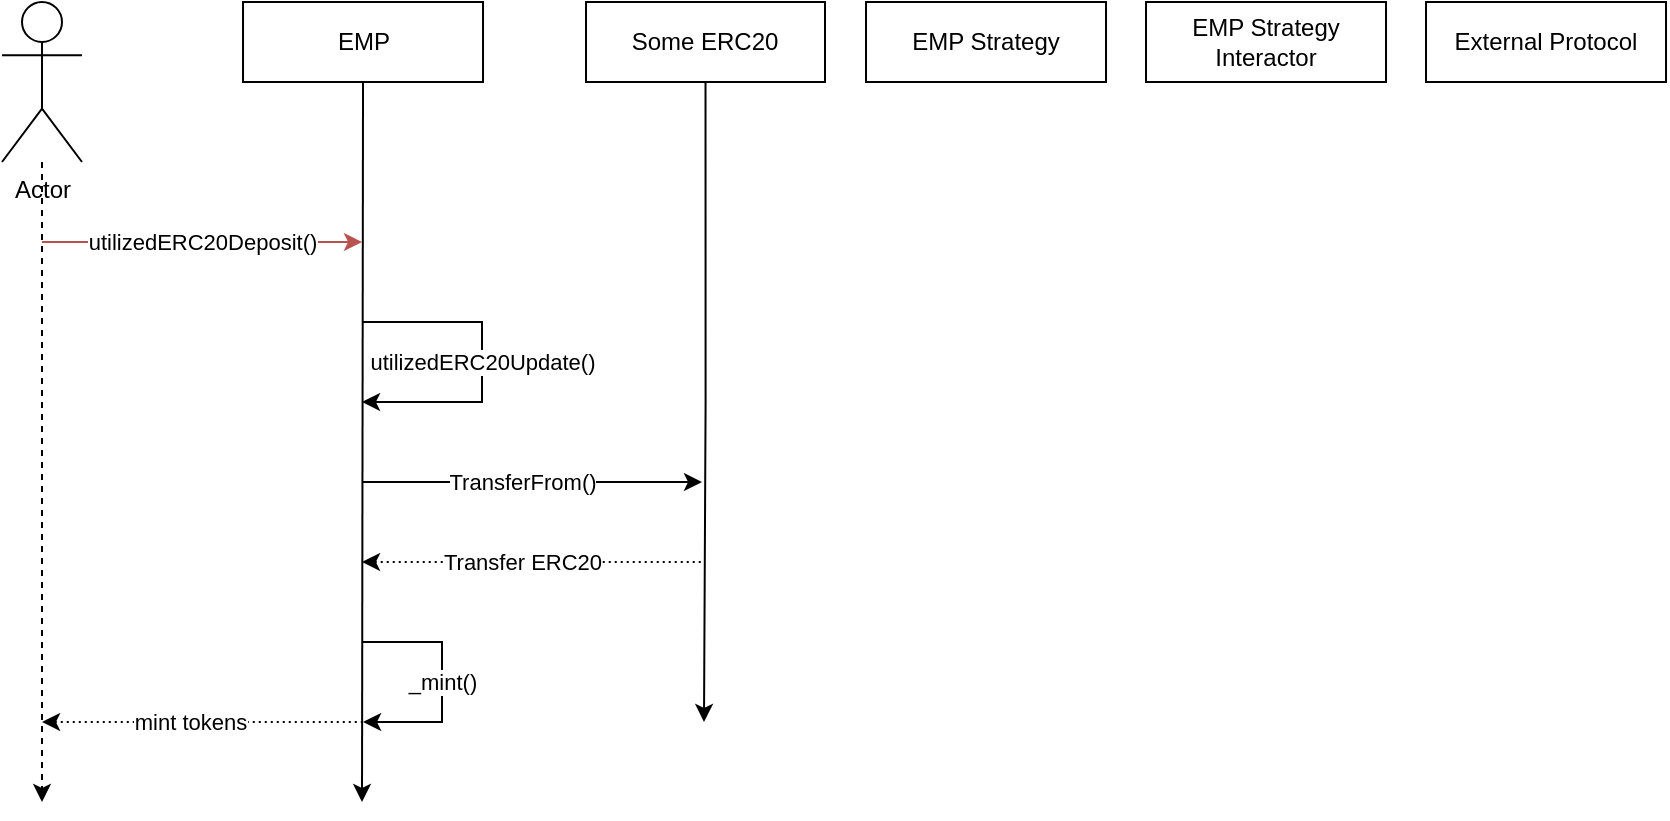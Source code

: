 <mxfile version="24.8.3">
  <diagram name="Page-1" id="pazCaoZUeLf8iRMA3fpz">
    <mxGraphModel dx="956" dy="497" grid="1" gridSize="10" guides="1" tooltips="1" connect="1" arrows="1" fold="1" page="1" pageScale="1" pageWidth="850" pageHeight="1100" math="0" shadow="0">
      <root>
        <mxCell id="0" />
        <mxCell id="1" parent="0" />
        <mxCell id="fR324A7tiwtD0hRDOKzB-23" style="edgeStyle=orthogonalEdgeStyle;rounded=0;orthogonalLoop=1;jettySize=auto;html=1;exitX=0.5;exitY=1;exitDx=0;exitDy=0;" edge="1" parent="1" source="fR324A7tiwtD0hRDOKzB-1">
          <mxGeometry relative="1" as="geometry">
            <mxPoint x="220" y="440" as="targetPoint" />
          </mxGeometry>
        </mxCell>
        <mxCell id="fR324A7tiwtD0hRDOKzB-1" value="EMP" style="rounded=0;whiteSpace=wrap;html=1;" vertex="1" parent="1">
          <mxGeometry x="160.51" y="40" width="120" height="40" as="geometry" />
        </mxCell>
        <mxCell id="fR324A7tiwtD0hRDOKzB-2" value="EMP Strategy" style="rounded=0;whiteSpace=wrap;html=1;" vertex="1" parent="1">
          <mxGeometry x="472.01" y="40" width="120" height="40" as="geometry" />
        </mxCell>
        <mxCell id="fR324A7tiwtD0hRDOKzB-3" value="EMP Strategy Interactor" style="rounded=0;whiteSpace=wrap;html=1;" vertex="1" parent="1">
          <mxGeometry x="612.01" y="40" width="120" height="40" as="geometry" />
        </mxCell>
        <mxCell id="fR324A7tiwtD0hRDOKzB-8" value="External Protocol" style="rounded=0;whiteSpace=wrap;html=1;" vertex="1" parent="1">
          <mxGeometry x="752.01" y="40" width="120" height="40" as="geometry" />
        </mxCell>
        <mxCell id="fR324A7tiwtD0hRDOKzB-19" style="edgeStyle=orthogonalEdgeStyle;rounded=0;orthogonalLoop=1;jettySize=auto;html=1;endArrow=classic;endFill=1;fillColor=#f8cecc;strokeColor=#b85450;" edge="1" parent="1">
          <mxGeometry relative="1" as="geometry">
            <mxPoint x="220" y="160" as="targetPoint" />
            <mxPoint x="60" y="160" as="sourcePoint" />
          </mxGeometry>
        </mxCell>
        <mxCell id="fR324A7tiwtD0hRDOKzB-20" value="utilizedERC20Deposit()" style="edgeLabel;html=1;align=center;verticalAlign=middle;resizable=0;points=[];" vertex="1" connectable="0" parent="fR324A7tiwtD0hRDOKzB-19">
          <mxGeometry x="0.175" y="1" relative="1" as="geometry">
            <mxPoint x="-14" y="1" as="offset" />
          </mxGeometry>
        </mxCell>
        <mxCell id="fR324A7tiwtD0hRDOKzB-25" style="edgeStyle=orthogonalEdgeStyle;rounded=0;orthogonalLoop=1;jettySize=auto;html=1;dashed=1;" edge="1" parent="1" source="fR324A7tiwtD0hRDOKzB-15">
          <mxGeometry relative="1" as="geometry">
            <mxPoint x="60" y="440" as="targetPoint" />
            <Array as="points">
              <mxPoint x="60" y="320" />
            </Array>
          </mxGeometry>
        </mxCell>
        <mxCell id="fR324A7tiwtD0hRDOKzB-15" value="Actor" style="shape=umlActor;verticalLabelPosition=bottom;verticalAlign=top;html=1;outlineConnect=0;" vertex="1" parent="1">
          <mxGeometry x="40" y="40" width="40" height="80" as="geometry" />
        </mxCell>
        <mxCell id="fR324A7tiwtD0hRDOKzB-24" style="edgeStyle=orthogonalEdgeStyle;rounded=0;orthogonalLoop=1;jettySize=auto;html=1;exitX=0.5;exitY=1;exitDx=0;exitDy=0;" edge="1" parent="1" source="fR324A7tiwtD0hRDOKzB-18">
          <mxGeometry relative="1" as="geometry">
            <mxPoint x="391" y="400" as="targetPoint" />
          </mxGeometry>
        </mxCell>
        <mxCell id="fR324A7tiwtD0hRDOKzB-18" value="Some ERC20" style="rounded=0;whiteSpace=wrap;html=1;" vertex="1" parent="1">
          <mxGeometry x="332.01" y="40" width="119.49" height="40" as="geometry" />
        </mxCell>
        <mxCell id="fR324A7tiwtD0hRDOKzB-26" style="edgeStyle=orthogonalEdgeStyle;rounded=0;orthogonalLoop=1;jettySize=auto;html=1;endArrow=classic;endFill=1;" edge="1" parent="1">
          <mxGeometry relative="1" as="geometry">
            <mxPoint x="220" y="240" as="targetPoint" />
            <mxPoint x="220" y="200" as="sourcePoint" />
            <Array as="points">
              <mxPoint x="280" y="200" />
              <mxPoint x="280" y="240" />
            </Array>
          </mxGeometry>
        </mxCell>
        <mxCell id="fR324A7tiwtD0hRDOKzB-31" value="utilizedERC20Update()" style="edgeLabel;html=1;align=center;verticalAlign=middle;resizable=0;points=[];" vertex="1" connectable="0" parent="fR324A7tiwtD0hRDOKzB-26">
          <mxGeometry y="-2" relative="1" as="geometry">
            <mxPoint x="2" as="offset" />
          </mxGeometry>
        </mxCell>
        <mxCell id="fR324A7tiwtD0hRDOKzB-29" style="edgeStyle=orthogonalEdgeStyle;rounded=0;orthogonalLoop=1;jettySize=auto;html=1;endArrow=classic;endFill=1;" edge="1" parent="1">
          <mxGeometry relative="1" as="geometry">
            <mxPoint x="390" y="280" as="targetPoint" />
            <mxPoint x="220" y="280" as="sourcePoint" />
          </mxGeometry>
        </mxCell>
        <mxCell id="fR324A7tiwtD0hRDOKzB-30" value="TransferFrom()" style="edgeLabel;html=1;align=center;verticalAlign=middle;resizable=0;points=[];" vertex="1" connectable="0" parent="fR324A7tiwtD0hRDOKzB-29">
          <mxGeometry x="0.175" y="1" relative="1" as="geometry">
            <mxPoint x="-20" y="1" as="offset" />
          </mxGeometry>
        </mxCell>
        <mxCell id="fR324A7tiwtD0hRDOKzB-34" style="edgeStyle=orthogonalEdgeStyle;rounded=0;orthogonalLoop=1;jettySize=auto;html=1;endArrow=classic;endFill=1;" edge="1" parent="1">
          <mxGeometry relative="1" as="geometry">
            <mxPoint x="220.53" y="400" as="targetPoint" />
            <mxPoint x="220.53" y="360" as="sourcePoint" />
            <Array as="points">
              <mxPoint x="260" y="360" />
              <mxPoint x="260" y="400" />
            </Array>
          </mxGeometry>
        </mxCell>
        <mxCell id="fR324A7tiwtD0hRDOKzB-35" value="_mint()" style="edgeLabel;html=1;align=center;verticalAlign=middle;resizable=0;points=[];" vertex="1" connectable="0" parent="fR324A7tiwtD0hRDOKzB-34">
          <mxGeometry y="-2" relative="1" as="geometry">
            <mxPoint x="2" as="offset" />
          </mxGeometry>
        </mxCell>
        <mxCell id="fR324A7tiwtD0hRDOKzB-36" style="edgeStyle=orthogonalEdgeStyle;rounded=0;orthogonalLoop=1;jettySize=auto;html=1;endArrow=none;endFill=0;startArrow=classic;startFill=1;dashed=1;dashPattern=1 2;" edge="1" parent="1">
          <mxGeometry relative="1" as="geometry">
            <mxPoint x="220.02" y="400" as="targetPoint" />
            <mxPoint x="60.02" y="400" as="sourcePoint" />
          </mxGeometry>
        </mxCell>
        <mxCell id="fR324A7tiwtD0hRDOKzB-37" value="mint tokens" style="edgeLabel;html=1;align=center;verticalAlign=middle;resizable=0;points=[];" vertex="1" connectable="0" parent="fR324A7tiwtD0hRDOKzB-36">
          <mxGeometry x="0.175" y="1" relative="1" as="geometry">
            <mxPoint x="-20" y="1" as="offset" />
          </mxGeometry>
        </mxCell>
        <mxCell id="fR324A7tiwtD0hRDOKzB-38" style="edgeStyle=orthogonalEdgeStyle;rounded=0;orthogonalLoop=1;jettySize=auto;html=1;endArrow=none;endFill=0;startArrow=classic;startFill=1;dashed=1;dashPattern=1 2;" edge="1" parent="1">
          <mxGeometry relative="1" as="geometry">
            <mxPoint x="390" y="320" as="targetPoint" />
            <mxPoint x="220" y="320" as="sourcePoint" />
          </mxGeometry>
        </mxCell>
        <mxCell id="fR324A7tiwtD0hRDOKzB-39" value="Transfer ERC20" style="edgeLabel;html=1;align=center;verticalAlign=middle;resizable=0;points=[];" vertex="1" connectable="0" parent="fR324A7tiwtD0hRDOKzB-38">
          <mxGeometry x="0.175" y="1" relative="1" as="geometry">
            <mxPoint x="-20" y="1" as="offset" />
          </mxGeometry>
        </mxCell>
      </root>
    </mxGraphModel>
  </diagram>
</mxfile>
